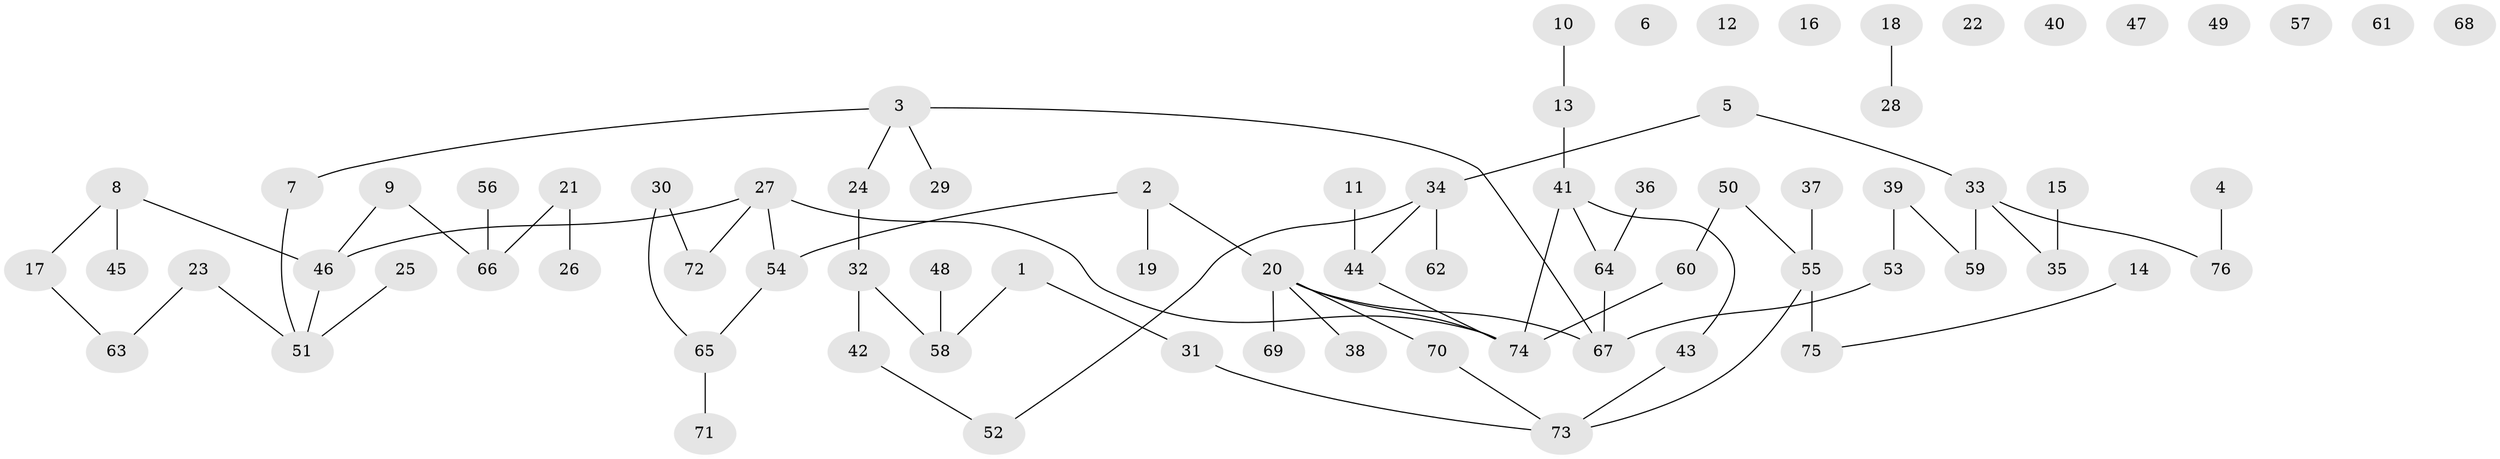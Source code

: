 // coarse degree distribution, {2: 0.2962962962962963, 3: 0.18518518518518517, 4: 0.25925925925925924, 1: 0.2222222222222222, 5: 0.037037037037037035}
// Generated by graph-tools (version 1.1) at 2025/45/03/06/25 01:45:09]
// undirected, 76 vertices, 74 edges
graph export_dot {
graph [start="1"]
  node [color=gray90,style=filled];
  1;
  2;
  3;
  4;
  5;
  6;
  7;
  8;
  9;
  10;
  11;
  12;
  13;
  14;
  15;
  16;
  17;
  18;
  19;
  20;
  21;
  22;
  23;
  24;
  25;
  26;
  27;
  28;
  29;
  30;
  31;
  32;
  33;
  34;
  35;
  36;
  37;
  38;
  39;
  40;
  41;
  42;
  43;
  44;
  45;
  46;
  47;
  48;
  49;
  50;
  51;
  52;
  53;
  54;
  55;
  56;
  57;
  58;
  59;
  60;
  61;
  62;
  63;
  64;
  65;
  66;
  67;
  68;
  69;
  70;
  71;
  72;
  73;
  74;
  75;
  76;
  1 -- 31;
  1 -- 58;
  2 -- 19;
  2 -- 20;
  2 -- 54;
  3 -- 7;
  3 -- 24;
  3 -- 29;
  3 -- 67;
  4 -- 76;
  5 -- 33;
  5 -- 34;
  7 -- 51;
  8 -- 17;
  8 -- 45;
  8 -- 46;
  9 -- 46;
  9 -- 66;
  10 -- 13;
  11 -- 44;
  13 -- 41;
  14 -- 75;
  15 -- 35;
  17 -- 63;
  18 -- 28;
  20 -- 38;
  20 -- 67;
  20 -- 69;
  20 -- 70;
  20 -- 74;
  21 -- 26;
  21 -- 66;
  23 -- 51;
  23 -- 63;
  24 -- 32;
  25 -- 51;
  27 -- 46;
  27 -- 54;
  27 -- 72;
  27 -- 74;
  30 -- 65;
  30 -- 72;
  31 -- 73;
  32 -- 42;
  32 -- 58;
  33 -- 35;
  33 -- 59;
  33 -- 76;
  34 -- 44;
  34 -- 52;
  34 -- 62;
  36 -- 64;
  37 -- 55;
  39 -- 53;
  39 -- 59;
  41 -- 43;
  41 -- 64;
  41 -- 74;
  42 -- 52;
  43 -- 73;
  44 -- 74;
  46 -- 51;
  48 -- 58;
  50 -- 55;
  50 -- 60;
  53 -- 67;
  54 -- 65;
  55 -- 73;
  55 -- 75;
  56 -- 66;
  60 -- 74;
  64 -- 67;
  65 -- 71;
  70 -- 73;
}
